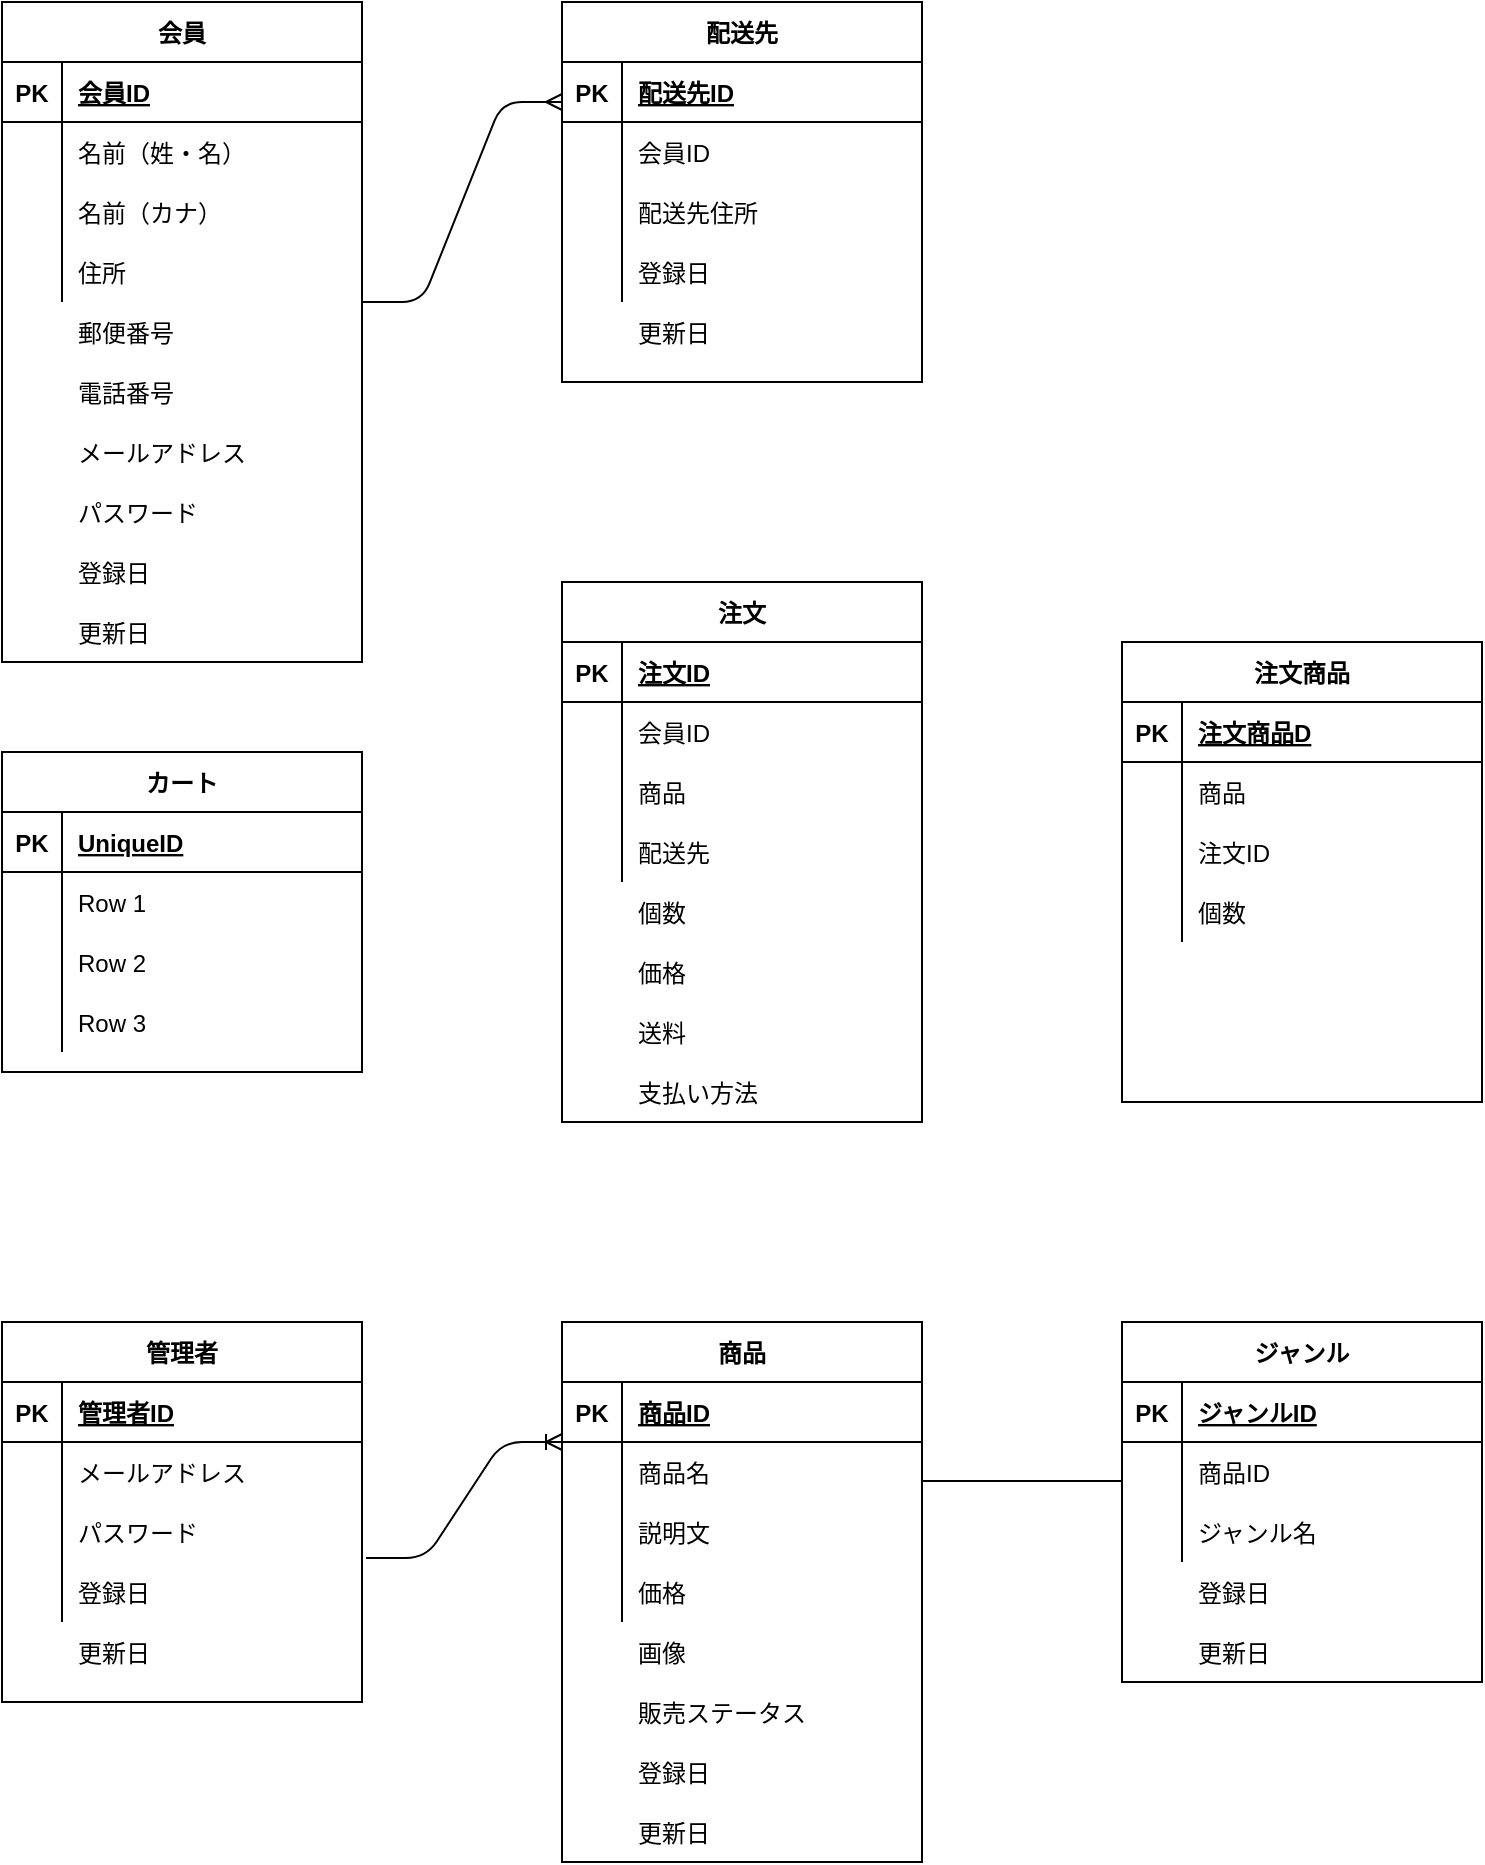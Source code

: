 <mxfile version="14.4.7" type="github">
  <diagram id="0xzwgnCEr1i7I_EWIB-r" name="ページ1">
    <mxGraphModel dx="743" dy="434" grid="1" gridSize="10" guides="1" tooltips="1" connect="1" arrows="1" fold="1" page="1" pageScale="1" pageWidth="827" pageHeight="1169" math="0" shadow="0">
      <root>
        <mxCell id="0" />
        <mxCell id="1" parent="0" />
        <mxCell id="xpiKYsI1_r9FF396CeuT-1" value="会員" style="shape=table;startSize=30;container=1;collapsible=1;childLayout=tableLayout;fixedRows=1;rowLines=0;fontStyle=1;align=center;resizeLast=1;" vertex="1" parent="1">
          <mxGeometry x="40" y="40" width="180" height="330" as="geometry" />
        </mxCell>
        <mxCell id="xpiKYsI1_r9FF396CeuT-2" value="" style="shape=partialRectangle;collapsible=0;dropTarget=0;pointerEvents=0;fillColor=none;top=0;left=0;bottom=1;right=0;points=[[0,0.5],[1,0.5]];portConstraint=eastwest;" vertex="1" parent="xpiKYsI1_r9FF396CeuT-1">
          <mxGeometry y="30" width="180" height="30" as="geometry" />
        </mxCell>
        <mxCell id="xpiKYsI1_r9FF396CeuT-3" value="PK" style="shape=partialRectangle;connectable=0;fillColor=none;top=0;left=0;bottom=0;right=0;fontStyle=1;overflow=hidden;" vertex="1" parent="xpiKYsI1_r9FF396CeuT-2">
          <mxGeometry width="30" height="30" as="geometry" />
        </mxCell>
        <mxCell id="xpiKYsI1_r9FF396CeuT-4" value="会員ID" style="shape=partialRectangle;connectable=0;fillColor=none;top=0;left=0;bottom=0;right=0;align=left;spacingLeft=6;fontStyle=5;overflow=hidden;" vertex="1" parent="xpiKYsI1_r9FF396CeuT-2">
          <mxGeometry x="30" width="150" height="30" as="geometry" />
        </mxCell>
        <mxCell id="xpiKYsI1_r9FF396CeuT-5" value="" style="shape=partialRectangle;collapsible=0;dropTarget=0;pointerEvents=0;fillColor=none;top=0;left=0;bottom=0;right=0;points=[[0,0.5],[1,0.5]];portConstraint=eastwest;" vertex="1" parent="xpiKYsI1_r9FF396CeuT-1">
          <mxGeometry y="60" width="180" height="30" as="geometry" />
        </mxCell>
        <mxCell id="xpiKYsI1_r9FF396CeuT-6" value="" style="shape=partialRectangle;connectable=0;fillColor=none;top=0;left=0;bottom=0;right=0;editable=1;overflow=hidden;" vertex="1" parent="xpiKYsI1_r9FF396CeuT-5">
          <mxGeometry width="30" height="30" as="geometry" />
        </mxCell>
        <mxCell id="xpiKYsI1_r9FF396CeuT-7" value="名前（姓・名）" style="shape=partialRectangle;connectable=0;fillColor=none;top=0;left=0;bottom=0;right=0;align=left;spacingLeft=6;overflow=hidden;" vertex="1" parent="xpiKYsI1_r9FF396CeuT-5">
          <mxGeometry x="30" width="150" height="30" as="geometry" />
        </mxCell>
        <mxCell id="xpiKYsI1_r9FF396CeuT-8" value="" style="shape=partialRectangle;collapsible=0;dropTarget=0;pointerEvents=0;fillColor=none;top=0;left=0;bottom=0;right=0;points=[[0,0.5],[1,0.5]];portConstraint=eastwest;" vertex="1" parent="xpiKYsI1_r9FF396CeuT-1">
          <mxGeometry y="90" width="180" height="30" as="geometry" />
        </mxCell>
        <mxCell id="xpiKYsI1_r9FF396CeuT-9" value="" style="shape=partialRectangle;connectable=0;fillColor=none;top=0;left=0;bottom=0;right=0;editable=1;overflow=hidden;" vertex="1" parent="xpiKYsI1_r9FF396CeuT-8">
          <mxGeometry width="30" height="30" as="geometry" />
        </mxCell>
        <mxCell id="xpiKYsI1_r9FF396CeuT-10" value="名前（カナ）" style="shape=partialRectangle;connectable=0;fillColor=none;top=0;left=0;bottom=0;right=0;align=left;spacingLeft=6;overflow=hidden;" vertex="1" parent="xpiKYsI1_r9FF396CeuT-8">
          <mxGeometry x="30" width="150" height="30" as="geometry" />
        </mxCell>
        <mxCell id="xpiKYsI1_r9FF396CeuT-11" value="" style="shape=partialRectangle;collapsible=0;dropTarget=0;pointerEvents=0;fillColor=none;top=0;left=0;bottom=0;right=0;points=[[0,0.5],[1,0.5]];portConstraint=eastwest;" vertex="1" parent="xpiKYsI1_r9FF396CeuT-1">
          <mxGeometry y="120" width="180" height="30" as="geometry" />
        </mxCell>
        <mxCell id="xpiKYsI1_r9FF396CeuT-12" value="" style="shape=partialRectangle;connectable=0;fillColor=none;top=0;left=0;bottom=0;right=0;editable=1;overflow=hidden;" vertex="1" parent="xpiKYsI1_r9FF396CeuT-11">
          <mxGeometry width="30" height="30" as="geometry" />
        </mxCell>
        <mxCell id="xpiKYsI1_r9FF396CeuT-13" value="住所" style="shape=partialRectangle;connectable=0;fillColor=none;top=0;left=0;bottom=0;right=0;align=left;spacingLeft=6;overflow=hidden;" vertex="1" parent="xpiKYsI1_r9FF396CeuT-11">
          <mxGeometry x="30" width="150" height="30" as="geometry" />
        </mxCell>
        <mxCell id="xpiKYsI1_r9FF396CeuT-14" value="配送先" style="shape=table;startSize=30;container=1;collapsible=1;childLayout=tableLayout;fixedRows=1;rowLines=0;fontStyle=1;align=center;resizeLast=1;" vertex="1" parent="1">
          <mxGeometry x="320" y="40" width="180" height="190" as="geometry" />
        </mxCell>
        <mxCell id="xpiKYsI1_r9FF396CeuT-15" value="" style="shape=partialRectangle;collapsible=0;dropTarget=0;pointerEvents=0;fillColor=none;top=0;left=0;bottom=1;right=0;points=[[0,0.5],[1,0.5]];portConstraint=eastwest;" vertex="1" parent="xpiKYsI1_r9FF396CeuT-14">
          <mxGeometry y="30" width="180" height="30" as="geometry" />
        </mxCell>
        <mxCell id="xpiKYsI1_r9FF396CeuT-16" value="PK" style="shape=partialRectangle;connectable=0;fillColor=none;top=0;left=0;bottom=0;right=0;fontStyle=1;overflow=hidden;" vertex="1" parent="xpiKYsI1_r9FF396CeuT-15">
          <mxGeometry width="30" height="30" as="geometry" />
        </mxCell>
        <mxCell id="xpiKYsI1_r9FF396CeuT-17" value="配送先ID" style="shape=partialRectangle;connectable=0;fillColor=none;top=0;left=0;bottom=0;right=0;align=left;spacingLeft=6;fontStyle=5;overflow=hidden;" vertex="1" parent="xpiKYsI1_r9FF396CeuT-15">
          <mxGeometry x="30" width="150" height="30" as="geometry" />
        </mxCell>
        <mxCell id="xpiKYsI1_r9FF396CeuT-18" value="" style="shape=partialRectangle;collapsible=0;dropTarget=0;pointerEvents=0;fillColor=none;top=0;left=0;bottom=0;right=0;points=[[0,0.5],[1,0.5]];portConstraint=eastwest;" vertex="1" parent="xpiKYsI1_r9FF396CeuT-14">
          <mxGeometry y="60" width="180" height="30" as="geometry" />
        </mxCell>
        <mxCell id="xpiKYsI1_r9FF396CeuT-19" value="" style="shape=partialRectangle;connectable=0;fillColor=none;top=0;left=0;bottom=0;right=0;editable=1;overflow=hidden;" vertex="1" parent="xpiKYsI1_r9FF396CeuT-18">
          <mxGeometry width="30" height="30" as="geometry" />
        </mxCell>
        <mxCell id="xpiKYsI1_r9FF396CeuT-20" value="" style="shape=partialRectangle;connectable=0;fillColor=none;top=0;left=0;bottom=0;right=0;align=left;spacingLeft=6;overflow=hidden;" vertex="1" parent="xpiKYsI1_r9FF396CeuT-18">
          <mxGeometry x="30" width="150" height="30" as="geometry" />
        </mxCell>
        <mxCell id="xpiKYsI1_r9FF396CeuT-21" value="" style="shape=partialRectangle;collapsible=0;dropTarget=0;pointerEvents=0;fillColor=none;top=0;left=0;bottom=0;right=0;points=[[0,0.5],[1,0.5]];portConstraint=eastwest;" vertex="1" parent="xpiKYsI1_r9FF396CeuT-14">
          <mxGeometry y="90" width="180" height="30" as="geometry" />
        </mxCell>
        <mxCell id="xpiKYsI1_r9FF396CeuT-22" value="" style="shape=partialRectangle;connectable=0;fillColor=none;top=0;left=0;bottom=0;right=0;editable=1;overflow=hidden;" vertex="1" parent="xpiKYsI1_r9FF396CeuT-21">
          <mxGeometry width="30" height="30" as="geometry" />
        </mxCell>
        <mxCell id="xpiKYsI1_r9FF396CeuT-23" value="配送先住所" style="shape=partialRectangle;connectable=0;fillColor=none;top=0;left=0;bottom=0;right=0;align=left;spacingLeft=6;overflow=hidden;" vertex="1" parent="xpiKYsI1_r9FF396CeuT-21">
          <mxGeometry x="30" width="150" height="30" as="geometry" />
        </mxCell>
        <mxCell id="xpiKYsI1_r9FF396CeuT-24" value="" style="shape=partialRectangle;collapsible=0;dropTarget=0;pointerEvents=0;fillColor=none;top=0;left=0;bottom=0;right=0;points=[[0,0.5],[1,0.5]];portConstraint=eastwest;" vertex="1" parent="xpiKYsI1_r9FF396CeuT-14">
          <mxGeometry y="120" width="180" height="30" as="geometry" />
        </mxCell>
        <mxCell id="xpiKYsI1_r9FF396CeuT-25" value="" style="shape=partialRectangle;connectable=0;fillColor=none;top=0;left=0;bottom=0;right=0;editable=1;overflow=hidden;" vertex="1" parent="xpiKYsI1_r9FF396CeuT-24">
          <mxGeometry width="30" height="30" as="geometry" />
        </mxCell>
        <mxCell id="xpiKYsI1_r9FF396CeuT-26" value="登録日" style="shape=partialRectangle;connectable=0;fillColor=none;top=0;left=0;bottom=0;right=0;align=left;spacingLeft=6;overflow=hidden;" vertex="1" parent="xpiKYsI1_r9FF396CeuT-24">
          <mxGeometry x="30" width="150" height="30" as="geometry" />
        </mxCell>
        <mxCell id="xpiKYsI1_r9FF396CeuT-32" value="注文" style="shape=table;startSize=30;container=1;collapsible=1;childLayout=tableLayout;fixedRows=1;rowLines=0;fontStyle=1;align=center;resizeLast=1;" vertex="1" parent="1">
          <mxGeometry x="320" y="330" width="180" height="270" as="geometry" />
        </mxCell>
        <mxCell id="xpiKYsI1_r9FF396CeuT-33" value="" style="shape=partialRectangle;collapsible=0;dropTarget=0;pointerEvents=0;fillColor=none;top=0;left=0;bottom=1;right=0;points=[[0,0.5],[1,0.5]];portConstraint=eastwest;" vertex="1" parent="xpiKYsI1_r9FF396CeuT-32">
          <mxGeometry y="30" width="180" height="30" as="geometry" />
        </mxCell>
        <mxCell id="xpiKYsI1_r9FF396CeuT-34" value="PK" style="shape=partialRectangle;connectable=0;fillColor=none;top=0;left=0;bottom=0;right=0;fontStyle=1;overflow=hidden;" vertex="1" parent="xpiKYsI1_r9FF396CeuT-33">
          <mxGeometry width="30" height="30" as="geometry" />
        </mxCell>
        <mxCell id="xpiKYsI1_r9FF396CeuT-35" value="注文ID" style="shape=partialRectangle;connectable=0;fillColor=none;top=0;left=0;bottom=0;right=0;align=left;spacingLeft=6;fontStyle=5;overflow=hidden;" vertex="1" parent="xpiKYsI1_r9FF396CeuT-33">
          <mxGeometry x="30" width="150" height="30" as="geometry" />
        </mxCell>
        <mxCell id="xpiKYsI1_r9FF396CeuT-36" value="" style="shape=partialRectangle;collapsible=0;dropTarget=0;pointerEvents=0;fillColor=none;top=0;left=0;bottom=0;right=0;points=[[0,0.5],[1,0.5]];portConstraint=eastwest;" vertex="1" parent="xpiKYsI1_r9FF396CeuT-32">
          <mxGeometry y="60" width="180" height="30" as="geometry" />
        </mxCell>
        <mxCell id="xpiKYsI1_r9FF396CeuT-37" value="" style="shape=partialRectangle;connectable=0;fillColor=none;top=0;left=0;bottom=0;right=0;editable=1;overflow=hidden;" vertex="1" parent="xpiKYsI1_r9FF396CeuT-36">
          <mxGeometry width="30" height="30" as="geometry" />
        </mxCell>
        <mxCell id="xpiKYsI1_r9FF396CeuT-38" value="会員ID" style="shape=partialRectangle;connectable=0;fillColor=none;top=0;left=0;bottom=0;right=0;align=left;spacingLeft=6;overflow=hidden;" vertex="1" parent="xpiKYsI1_r9FF396CeuT-36">
          <mxGeometry x="30" width="150" height="30" as="geometry" />
        </mxCell>
        <mxCell id="xpiKYsI1_r9FF396CeuT-39" value="" style="shape=partialRectangle;collapsible=0;dropTarget=0;pointerEvents=0;fillColor=none;top=0;left=0;bottom=0;right=0;points=[[0,0.5],[1,0.5]];portConstraint=eastwest;" vertex="1" parent="xpiKYsI1_r9FF396CeuT-32">
          <mxGeometry y="90" width="180" height="30" as="geometry" />
        </mxCell>
        <mxCell id="xpiKYsI1_r9FF396CeuT-40" value="" style="shape=partialRectangle;connectable=0;fillColor=none;top=0;left=0;bottom=0;right=0;editable=1;overflow=hidden;" vertex="1" parent="xpiKYsI1_r9FF396CeuT-39">
          <mxGeometry width="30" height="30" as="geometry" />
        </mxCell>
        <mxCell id="xpiKYsI1_r9FF396CeuT-41" value="商品" style="shape=partialRectangle;connectable=0;fillColor=none;top=0;left=0;bottom=0;right=0;align=left;spacingLeft=6;overflow=hidden;" vertex="1" parent="xpiKYsI1_r9FF396CeuT-39">
          <mxGeometry x="30" width="150" height="30" as="geometry" />
        </mxCell>
        <mxCell id="xpiKYsI1_r9FF396CeuT-42" value="" style="shape=partialRectangle;collapsible=0;dropTarget=0;pointerEvents=0;fillColor=none;top=0;left=0;bottom=0;right=0;points=[[0,0.5],[1,0.5]];portConstraint=eastwest;" vertex="1" parent="xpiKYsI1_r9FF396CeuT-32">
          <mxGeometry y="120" width="180" height="30" as="geometry" />
        </mxCell>
        <mxCell id="xpiKYsI1_r9FF396CeuT-43" value="" style="shape=partialRectangle;connectable=0;fillColor=none;top=0;left=0;bottom=0;right=0;editable=1;overflow=hidden;" vertex="1" parent="xpiKYsI1_r9FF396CeuT-42">
          <mxGeometry width="30" height="30" as="geometry" />
        </mxCell>
        <mxCell id="xpiKYsI1_r9FF396CeuT-44" value="配送先" style="shape=partialRectangle;connectable=0;fillColor=none;top=0;left=0;bottom=0;right=0;align=left;spacingLeft=6;overflow=hidden;" vertex="1" parent="xpiKYsI1_r9FF396CeuT-42">
          <mxGeometry x="30" width="150" height="30" as="geometry" />
        </mxCell>
        <mxCell id="xpiKYsI1_r9FF396CeuT-45" value="郵便番号" style="shape=partialRectangle;connectable=0;fillColor=none;top=0;left=0;bottom=0;right=0;align=left;spacingLeft=6;overflow=hidden;" vertex="1" parent="1">
          <mxGeometry x="70" y="190" width="150" height="30" as="geometry" />
        </mxCell>
        <mxCell id="xpiKYsI1_r9FF396CeuT-48" value="電話番号" style="shape=partialRectangle;connectable=0;fillColor=none;top=0;left=0;bottom=0;right=0;align=left;spacingLeft=6;overflow=hidden;" vertex="1" parent="1">
          <mxGeometry x="70" y="220" width="150" height="30" as="geometry" />
        </mxCell>
        <mxCell id="xpiKYsI1_r9FF396CeuT-49" value="メールアドレス" style="shape=partialRectangle;connectable=0;fillColor=none;top=0;left=0;bottom=0;right=0;align=left;spacingLeft=6;overflow=hidden;" vertex="1" parent="1">
          <mxGeometry x="70" y="250" width="150" height="30" as="geometry" />
        </mxCell>
        <mxCell id="xpiKYsI1_r9FF396CeuT-50" value="パスワード" style="shape=partialRectangle;connectable=0;fillColor=none;top=0;left=0;bottom=0;right=0;align=left;spacingLeft=6;overflow=hidden;" vertex="1" parent="1">
          <mxGeometry x="70" y="280" width="150" height="30" as="geometry" />
        </mxCell>
        <mxCell id="xpiKYsI1_r9FF396CeuT-51" value="" style="edgeStyle=entityRelationEdgeStyle;fontSize=12;html=1;endArrow=ERmany;" edge="1" parent="1">
          <mxGeometry width="100" height="100" relative="1" as="geometry">
            <mxPoint x="220" y="190" as="sourcePoint" />
            <mxPoint x="320" y="90" as="targetPoint" />
          </mxGeometry>
        </mxCell>
        <mxCell id="xpiKYsI1_r9FF396CeuT-52" value="管理者" style="shape=table;startSize=30;container=1;collapsible=1;childLayout=tableLayout;fixedRows=1;rowLines=0;fontStyle=1;align=center;resizeLast=1;" vertex="1" parent="1">
          <mxGeometry x="40" y="700" width="180" height="190" as="geometry" />
        </mxCell>
        <mxCell id="xpiKYsI1_r9FF396CeuT-53" value="" style="shape=partialRectangle;collapsible=0;dropTarget=0;pointerEvents=0;fillColor=none;top=0;left=0;bottom=1;right=0;points=[[0,0.5],[1,0.5]];portConstraint=eastwest;" vertex="1" parent="xpiKYsI1_r9FF396CeuT-52">
          <mxGeometry y="30" width="180" height="30" as="geometry" />
        </mxCell>
        <mxCell id="xpiKYsI1_r9FF396CeuT-54" value="PK" style="shape=partialRectangle;connectable=0;fillColor=none;top=0;left=0;bottom=0;right=0;fontStyle=1;overflow=hidden;" vertex="1" parent="xpiKYsI1_r9FF396CeuT-53">
          <mxGeometry width="30" height="30" as="geometry" />
        </mxCell>
        <mxCell id="xpiKYsI1_r9FF396CeuT-55" value="管理者ID" style="shape=partialRectangle;connectable=0;fillColor=none;top=0;left=0;bottom=0;right=0;align=left;spacingLeft=6;fontStyle=5;overflow=hidden;" vertex="1" parent="xpiKYsI1_r9FF396CeuT-53">
          <mxGeometry x="30" width="150" height="30" as="geometry" />
        </mxCell>
        <mxCell id="xpiKYsI1_r9FF396CeuT-56" value="" style="shape=partialRectangle;collapsible=0;dropTarget=0;pointerEvents=0;fillColor=none;top=0;left=0;bottom=0;right=0;points=[[0,0.5],[1,0.5]];portConstraint=eastwest;" vertex="1" parent="xpiKYsI1_r9FF396CeuT-52">
          <mxGeometry y="60" width="180" height="30" as="geometry" />
        </mxCell>
        <mxCell id="xpiKYsI1_r9FF396CeuT-57" value="" style="shape=partialRectangle;connectable=0;fillColor=none;top=0;left=0;bottom=0;right=0;editable=1;overflow=hidden;" vertex="1" parent="xpiKYsI1_r9FF396CeuT-56">
          <mxGeometry width="30" height="30" as="geometry" />
        </mxCell>
        <mxCell id="xpiKYsI1_r9FF396CeuT-58" value="メールアドレス" style="shape=partialRectangle;connectable=0;fillColor=none;top=0;left=0;bottom=0;right=0;align=left;spacingLeft=6;overflow=hidden;" vertex="1" parent="xpiKYsI1_r9FF396CeuT-56">
          <mxGeometry x="30" width="150" height="30" as="geometry" />
        </mxCell>
        <mxCell id="xpiKYsI1_r9FF396CeuT-59" value="" style="shape=partialRectangle;collapsible=0;dropTarget=0;pointerEvents=0;fillColor=none;top=0;left=0;bottom=0;right=0;points=[[0,0.5],[1,0.5]];portConstraint=eastwest;" vertex="1" parent="xpiKYsI1_r9FF396CeuT-52">
          <mxGeometry y="90" width="180" height="30" as="geometry" />
        </mxCell>
        <mxCell id="xpiKYsI1_r9FF396CeuT-60" value="" style="shape=partialRectangle;connectable=0;fillColor=none;top=0;left=0;bottom=0;right=0;editable=1;overflow=hidden;" vertex="1" parent="xpiKYsI1_r9FF396CeuT-59">
          <mxGeometry width="30" height="30" as="geometry" />
        </mxCell>
        <mxCell id="xpiKYsI1_r9FF396CeuT-61" value="パスワード" style="shape=partialRectangle;connectable=0;fillColor=none;top=0;left=0;bottom=0;right=0;align=left;spacingLeft=6;overflow=hidden;" vertex="1" parent="xpiKYsI1_r9FF396CeuT-59">
          <mxGeometry x="30" width="150" height="30" as="geometry" />
        </mxCell>
        <mxCell id="xpiKYsI1_r9FF396CeuT-62" value="" style="shape=partialRectangle;collapsible=0;dropTarget=0;pointerEvents=0;fillColor=none;top=0;left=0;bottom=0;right=0;points=[[0,0.5],[1,0.5]];portConstraint=eastwest;" vertex="1" parent="xpiKYsI1_r9FF396CeuT-52">
          <mxGeometry y="120" width="180" height="30" as="geometry" />
        </mxCell>
        <mxCell id="xpiKYsI1_r9FF396CeuT-63" value="" style="shape=partialRectangle;connectable=0;fillColor=none;top=0;left=0;bottom=0;right=0;editable=1;overflow=hidden;" vertex="1" parent="xpiKYsI1_r9FF396CeuT-62">
          <mxGeometry width="30" height="30" as="geometry" />
        </mxCell>
        <mxCell id="xpiKYsI1_r9FF396CeuT-64" value="登録日" style="shape=partialRectangle;connectable=0;fillColor=none;top=0;left=0;bottom=0;right=0;align=left;spacingLeft=6;overflow=hidden;" vertex="1" parent="xpiKYsI1_r9FF396CeuT-62">
          <mxGeometry x="30" width="150" height="30" as="geometry" />
        </mxCell>
        <mxCell id="xpiKYsI1_r9FF396CeuT-65" value="商品" style="shape=table;startSize=30;container=1;collapsible=1;childLayout=tableLayout;fixedRows=1;rowLines=0;fontStyle=1;align=center;resizeLast=1;" vertex="1" parent="1">
          <mxGeometry x="320" y="700" width="180" height="270" as="geometry" />
        </mxCell>
        <mxCell id="xpiKYsI1_r9FF396CeuT-66" value="" style="shape=partialRectangle;collapsible=0;dropTarget=0;pointerEvents=0;fillColor=none;top=0;left=0;bottom=1;right=0;points=[[0,0.5],[1,0.5]];portConstraint=eastwest;" vertex="1" parent="xpiKYsI1_r9FF396CeuT-65">
          <mxGeometry y="30" width="180" height="30" as="geometry" />
        </mxCell>
        <mxCell id="xpiKYsI1_r9FF396CeuT-67" value="PK" style="shape=partialRectangle;connectable=0;fillColor=none;top=0;left=0;bottom=0;right=0;fontStyle=1;overflow=hidden;" vertex="1" parent="xpiKYsI1_r9FF396CeuT-66">
          <mxGeometry width="30" height="30" as="geometry" />
        </mxCell>
        <mxCell id="xpiKYsI1_r9FF396CeuT-68" value="商品ID" style="shape=partialRectangle;connectable=0;fillColor=none;top=0;left=0;bottom=0;right=0;align=left;spacingLeft=6;fontStyle=5;overflow=hidden;" vertex="1" parent="xpiKYsI1_r9FF396CeuT-66">
          <mxGeometry x="30" width="150" height="30" as="geometry" />
        </mxCell>
        <mxCell id="xpiKYsI1_r9FF396CeuT-69" value="" style="shape=partialRectangle;collapsible=0;dropTarget=0;pointerEvents=0;fillColor=none;top=0;left=0;bottom=0;right=0;points=[[0,0.5],[1,0.5]];portConstraint=eastwest;" vertex="1" parent="xpiKYsI1_r9FF396CeuT-65">
          <mxGeometry y="60" width="180" height="30" as="geometry" />
        </mxCell>
        <mxCell id="xpiKYsI1_r9FF396CeuT-70" value="" style="shape=partialRectangle;connectable=0;fillColor=none;top=0;left=0;bottom=0;right=0;editable=1;overflow=hidden;" vertex="1" parent="xpiKYsI1_r9FF396CeuT-69">
          <mxGeometry width="30" height="30" as="geometry" />
        </mxCell>
        <mxCell id="xpiKYsI1_r9FF396CeuT-71" value="商品名" style="shape=partialRectangle;connectable=0;fillColor=none;top=0;left=0;bottom=0;right=0;align=left;spacingLeft=6;overflow=hidden;" vertex="1" parent="xpiKYsI1_r9FF396CeuT-69">
          <mxGeometry x="30" width="150" height="30" as="geometry" />
        </mxCell>
        <mxCell id="xpiKYsI1_r9FF396CeuT-72" value="" style="shape=partialRectangle;collapsible=0;dropTarget=0;pointerEvents=0;fillColor=none;top=0;left=0;bottom=0;right=0;points=[[0,0.5],[1,0.5]];portConstraint=eastwest;" vertex="1" parent="xpiKYsI1_r9FF396CeuT-65">
          <mxGeometry y="90" width="180" height="30" as="geometry" />
        </mxCell>
        <mxCell id="xpiKYsI1_r9FF396CeuT-73" value="" style="shape=partialRectangle;connectable=0;fillColor=none;top=0;left=0;bottom=0;right=0;editable=1;overflow=hidden;" vertex="1" parent="xpiKYsI1_r9FF396CeuT-72">
          <mxGeometry width="30" height="30" as="geometry" />
        </mxCell>
        <mxCell id="xpiKYsI1_r9FF396CeuT-74" value="説明文" style="shape=partialRectangle;connectable=0;fillColor=none;top=0;left=0;bottom=0;right=0;align=left;spacingLeft=6;overflow=hidden;" vertex="1" parent="xpiKYsI1_r9FF396CeuT-72">
          <mxGeometry x="30" width="150" height="30" as="geometry" />
        </mxCell>
        <mxCell id="xpiKYsI1_r9FF396CeuT-75" value="" style="shape=partialRectangle;collapsible=0;dropTarget=0;pointerEvents=0;fillColor=none;top=0;left=0;bottom=0;right=0;points=[[0,0.5],[1,0.5]];portConstraint=eastwest;" vertex="1" parent="xpiKYsI1_r9FF396CeuT-65">
          <mxGeometry y="120" width="180" height="30" as="geometry" />
        </mxCell>
        <mxCell id="xpiKYsI1_r9FF396CeuT-76" value="" style="shape=partialRectangle;connectable=0;fillColor=none;top=0;left=0;bottom=0;right=0;editable=1;overflow=hidden;" vertex="1" parent="xpiKYsI1_r9FF396CeuT-75">
          <mxGeometry width="30" height="30" as="geometry" />
        </mxCell>
        <mxCell id="xpiKYsI1_r9FF396CeuT-77" value="価格" style="shape=partialRectangle;connectable=0;fillColor=none;top=0;left=0;bottom=0;right=0;align=left;spacingLeft=6;overflow=hidden;" vertex="1" parent="xpiKYsI1_r9FF396CeuT-75">
          <mxGeometry x="30" width="150" height="30" as="geometry" />
        </mxCell>
        <mxCell id="xpiKYsI1_r9FF396CeuT-78" value="画像" style="shape=partialRectangle;connectable=0;fillColor=none;top=0;left=0;bottom=0;right=0;align=left;spacingLeft=6;overflow=hidden;" vertex="1" parent="1">
          <mxGeometry x="350" y="850" width="150" height="30" as="geometry" />
        </mxCell>
        <mxCell id="xpiKYsI1_r9FF396CeuT-80" value="販売ステータス" style="shape=partialRectangle;connectable=0;fillColor=none;top=0;left=0;bottom=0;right=0;align=left;spacingLeft=6;overflow=hidden;" vertex="1" parent="1">
          <mxGeometry x="350" y="880" width="150" height="30" as="geometry" />
        </mxCell>
        <mxCell id="xpiKYsI1_r9FF396CeuT-81" value="ジャンル" style="shape=table;startSize=30;container=1;collapsible=1;childLayout=tableLayout;fixedRows=1;rowLines=0;fontStyle=1;align=center;resizeLast=1;" vertex="1" parent="1">
          <mxGeometry x="600" y="700" width="180" height="180" as="geometry" />
        </mxCell>
        <mxCell id="xpiKYsI1_r9FF396CeuT-82" value="" style="shape=partialRectangle;collapsible=0;dropTarget=0;pointerEvents=0;fillColor=none;top=0;left=0;bottom=1;right=0;points=[[0,0.5],[1,0.5]];portConstraint=eastwest;" vertex="1" parent="xpiKYsI1_r9FF396CeuT-81">
          <mxGeometry y="30" width="180" height="30" as="geometry" />
        </mxCell>
        <mxCell id="xpiKYsI1_r9FF396CeuT-83" value="PK" style="shape=partialRectangle;connectable=0;fillColor=none;top=0;left=0;bottom=0;right=0;fontStyle=1;overflow=hidden;" vertex="1" parent="xpiKYsI1_r9FF396CeuT-82">
          <mxGeometry width="30" height="30" as="geometry" />
        </mxCell>
        <mxCell id="xpiKYsI1_r9FF396CeuT-84" value="ジャンルID" style="shape=partialRectangle;connectable=0;fillColor=none;top=0;left=0;bottom=0;right=0;align=left;spacingLeft=6;fontStyle=5;overflow=hidden;" vertex="1" parent="xpiKYsI1_r9FF396CeuT-82">
          <mxGeometry x="30" width="150" height="30" as="geometry" />
        </mxCell>
        <mxCell id="xpiKYsI1_r9FF396CeuT-85" value="" style="shape=partialRectangle;collapsible=0;dropTarget=0;pointerEvents=0;fillColor=none;top=0;left=0;bottom=0;right=0;points=[[0,0.5],[1,0.5]];portConstraint=eastwest;" vertex="1" parent="xpiKYsI1_r9FF396CeuT-81">
          <mxGeometry y="60" width="180" height="30" as="geometry" />
        </mxCell>
        <mxCell id="xpiKYsI1_r9FF396CeuT-86" value="" style="shape=partialRectangle;connectable=0;fillColor=none;top=0;left=0;bottom=0;right=0;editable=1;overflow=hidden;" vertex="1" parent="xpiKYsI1_r9FF396CeuT-85">
          <mxGeometry width="30" height="30" as="geometry" />
        </mxCell>
        <mxCell id="xpiKYsI1_r9FF396CeuT-87" value="商品ID" style="shape=partialRectangle;connectable=0;fillColor=none;top=0;left=0;bottom=0;right=0;align=left;spacingLeft=6;overflow=hidden;" vertex="1" parent="xpiKYsI1_r9FF396CeuT-85">
          <mxGeometry x="30" width="150" height="30" as="geometry" />
        </mxCell>
        <mxCell id="xpiKYsI1_r9FF396CeuT-88" value="" style="shape=partialRectangle;collapsible=0;dropTarget=0;pointerEvents=0;fillColor=none;top=0;left=0;bottom=0;right=0;points=[[0,0.5],[1,0.5]];portConstraint=eastwest;" vertex="1" parent="xpiKYsI1_r9FF396CeuT-81">
          <mxGeometry y="90" width="180" height="30" as="geometry" />
        </mxCell>
        <mxCell id="xpiKYsI1_r9FF396CeuT-89" value="" style="shape=partialRectangle;connectable=0;fillColor=none;top=0;left=0;bottom=0;right=0;editable=1;overflow=hidden;" vertex="1" parent="xpiKYsI1_r9FF396CeuT-88">
          <mxGeometry width="30" height="30" as="geometry" />
        </mxCell>
        <mxCell id="xpiKYsI1_r9FF396CeuT-90" value="ジャンル名" style="shape=partialRectangle;connectable=0;fillColor=none;top=0;left=0;bottom=0;right=0;align=left;spacingLeft=6;overflow=hidden;" vertex="1" parent="xpiKYsI1_r9FF396CeuT-88">
          <mxGeometry x="30" width="150" height="30" as="geometry" />
        </mxCell>
        <mxCell id="xpiKYsI1_r9FF396CeuT-94" value="" style="edgeStyle=entityRelationEdgeStyle;fontSize=12;html=1;endArrow=ERoneToMany;exitX=1.011;exitY=-0.067;exitDx=0;exitDy=0;exitPerimeter=0;" edge="1" parent="1" source="xpiKYsI1_r9FF396CeuT-62">
          <mxGeometry width="100" height="100" relative="1" as="geometry">
            <mxPoint x="230" y="820" as="sourcePoint" />
            <mxPoint x="320" y="760" as="targetPoint" />
          </mxGeometry>
        </mxCell>
        <mxCell id="xpiKYsI1_r9FF396CeuT-96" value="カート" style="shape=table;startSize=30;container=1;collapsible=1;childLayout=tableLayout;fixedRows=1;rowLines=0;fontStyle=1;align=center;resizeLast=1;" vertex="1" parent="1">
          <mxGeometry x="40" y="415" width="180" height="160" as="geometry" />
        </mxCell>
        <mxCell id="xpiKYsI1_r9FF396CeuT-97" value="" style="shape=partialRectangle;collapsible=0;dropTarget=0;pointerEvents=0;fillColor=none;top=0;left=0;bottom=1;right=0;points=[[0,0.5],[1,0.5]];portConstraint=eastwest;" vertex="1" parent="xpiKYsI1_r9FF396CeuT-96">
          <mxGeometry y="30" width="180" height="30" as="geometry" />
        </mxCell>
        <mxCell id="xpiKYsI1_r9FF396CeuT-98" value="PK" style="shape=partialRectangle;connectable=0;fillColor=none;top=0;left=0;bottom=0;right=0;fontStyle=1;overflow=hidden;" vertex="1" parent="xpiKYsI1_r9FF396CeuT-97">
          <mxGeometry width="30" height="30" as="geometry" />
        </mxCell>
        <mxCell id="xpiKYsI1_r9FF396CeuT-99" value="UniqueID" style="shape=partialRectangle;connectable=0;fillColor=none;top=0;left=0;bottom=0;right=0;align=left;spacingLeft=6;fontStyle=5;overflow=hidden;" vertex="1" parent="xpiKYsI1_r9FF396CeuT-97">
          <mxGeometry x="30" width="150" height="30" as="geometry" />
        </mxCell>
        <mxCell id="xpiKYsI1_r9FF396CeuT-100" value="" style="shape=partialRectangle;collapsible=0;dropTarget=0;pointerEvents=0;fillColor=none;top=0;left=0;bottom=0;right=0;points=[[0,0.5],[1,0.5]];portConstraint=eastwest;" vertex="1" parent="xpiKYsI1_r9FF396CeuT-96">
          <mxGeometry y="60" width="180" height="30" as="geometry" />
        </mxCell>
        <mxCell id="xpiKYsI1_r9FF396CeuT-101" value="" style="shape=partialRectangle;connectable=0;fillColor=none;top=0;left=0;bottom=0;right=0;editable=1;overflow=hidden;" vertex="1" parent="xpiKYsI1_r9FF396CeuT-100">
          <mxGeometry width="30" height="30" as="geometry" />
        </mxCell>
        <mxCell id="xpiKYsI1_r9FF396CeuT-102" value="Row 1" style="shape=partialRectangle;connectable=0;fillColor=none;top=0;left=0;bottom=0;right=0;align=left;spacingLeft=6;overflow=hidden;" vertex="1" parent="xpiKYsI1_r9FF396CeuT-100">
          <mxGeometry x="30" width="150" height="30" as="geometry" />
        </mxCell>
        <mxCell id="xpiKYsI1_r9FF396CeuT-103" value="" style="shape=partialRectangle;collapsible=0;dropTarget=0;pointerEvents=0;fillColor=none;top=0;left=0;bottom=0;right=0;points=[[0,0.5],[1,0.5]];portConstraint=eastwest;" vertex="1" parent="xpiKYsI1_r9FF396CeuT-96">
          <mxGeometry y="90" width="180" height="30" as="geometry" />
        </mxCell>
        <mxCell id="xpiKYsI1_r9FF396CeuT-104" value="" style="shape=partialRectangle;connectable=0;fillColor=none;top=0;left=0;bottom=0;right=0;editable=1;overflow=hidden;" vertex="1" parent="xpiKYsI1_r9FF396CeuT-103">
          <mxGeometry width="30" height="30" as="geometry" />
        </mxCell>
        <mxCell id="xpiKYsI1_r9FF396CeuT-105" value="Row 2" style="shape=partialRectangle;connectable=0;fillColor=none;top=0;left=0;bottom=0;right=0;align=left;spacingLeft=6;overflow=hidden;" vertex="1" parent="xpiKYsI1_r9FF396CeuT-103">
          <mxGeometry x="30" width="150" height="30" as="geometry" />
        </mxCell>
        <mxCell id="xpiKYsI1_r9FF396CeuT-106" value="" style="shape=partialRectangle;collapsible=0;dropTarget=0;pointerEvents=0;fillColor=none;top=0;left=0;bottom=0;right=0;points=[[0,0.5],[1,0.5]];portConstraint=eastwest;" vertex="1" parent="xpiKYsI1_r9FF396CeuT-96">
          <mxGeometry y="120" width="180" height="30" as="geometry" />
        </mxCell>
        <mxCell id="xpiKYsI1_r9FF396CeuT-107" value="" style="shape=partialRectangle;connectable=0;fillColor=none;top=0;left=0;bottom=0;right=0;editable=1;overflow=hidden;" vertex="1" parent="xpiKYsI1_r9FF396CeuT-106">
          <mxGeometry width="30" height="30" as="geometry" />
        </mxCell>
        <mxCell id="xpiKYsI1_r9FF396CeuT-108" value="Row 3" style="shape=partialRectangle;connectable=0;fillColor=none;top=0;left=0;bottom=0;right=0;align=left;spacingLeft=6;overflow=hidden;" vertex="1" parent="xpiKYsI1_r9FF396CeuT-106">
          <mxGeometry x="30" width="150" height="30" as="geometry" />
        </mxCell>
        <mxCell id="xpiKYsI1_r9FF396CeuT-109" value="会員ID" style="shape=partialRectangle;connectable=0;fillColor=none;top=0;left=0;bottom=0;right=0;align=left;spacingLeft=6;overflow=hidden;" vertex="1" parent="1">
          <mxGeometry x="350" y="100" width="150" height="30" as="geometry" />
        </mxCell>
        <mxCell id="xpiKYsI1_r9FF396CeuT-110" value="" style="endArrow=none;html=1;rounded=0;" edge="1" parent="1">
          <mxGeometry relative="1" as="geometry">
            <mxPoint x="500" y="779.5" as="sourcePoint" />
            <mxPoint x="600" y="779.5" as="targetPoint" />
          </mxGeometry>
        </mxCell>
        <mxCell id="xpiKYsI1_r9FF396CeuT-111" value="個数" style="shape=partialRectangle;connectable=0;fillColor=none;top=0;left=0;bottom=0;right=0;align=left;spacingLeft=6;overflow=hidden;" vertex="1" parent="1">
          <mxGeometry x="350" y="480" width="150" height="30" as="geometry" />
        </mxCell>
        <mxCell id="xpiKYsI1_r9FF396CeuT-112" value="価格" style="shape=partialRectangle;connectable=0;fillColor=none;top=0;left=0;bottom=0;right=0;align=left;spacingLeft=6;overflow=hidden;" vertex="1" parent="1">
          <mxGeometry x="350" y="510" width="150" height="30" as="geometry" />
        </mxCell>
        <mxCell id="xpiKYsI1_r9FF396CeuT-113" value="送料" style="shape=partialRectangle;connectable=0;fillColor=none;top=0;left=0;bottom=0;right=0;align=left;spacingLeft=6;overflow=hidden;" vertex="1" parent="1">
          <mxGeometry x="350" y="540" width="150" height="30" as="geometry" />
        </mxCell>
        <mxCell id="xpiKYsI1_r9FF396CeuT-114" value="更新日" style="shape=partialRectangle;connectable=0;fillColor=none;top=0;left=0;bottom=0;right=0;align=left;spacingLeft=6;overflow=hidden;" vertex="1" parent="1">
          <mxGeometry x="350" y="190" width="150" height="30" as="geometry" />
        </mxCell>
        <mxCell id="xpiKYsI1_r9FF396CeuT-115" value="登録日" style="shape=partialRectangle;connectable=0;fillColor=none;top=0;left=0;bottom=0;right=0;align=left;spacingLeft=6;overflow=hidden;" vertex="1" parent="1">
          <mxGeometry x="70" y="310" width="150" height="30" as="geometry" />
        </mxCell>
        <mxCell id="xpiKYsI1_r9FF396CeuT-116" value="更新日" style="shape=partialRectangle;connectable=0;fillColor=none;top=0;left=0;bottom=0;right=0;align=left;spacingLeft=6;overflow=hidden;" vertex="1" parent="1">
          <mxGeometry x="70" y="340" width="150" height="30" as="geometry" />
        </mxCell>
        <mxCell id="xpiKYsI1_r9FF396CeuT-121" value="登録日" style="shape=partialRectangle;connectable=0;fillColor=none;top=0;left=0;bottom=0;right=0;align=left;spacingLeft=6;overflow=hidden;" vertex="1" parent="1">
          <mxGeometry x="350" y="910" width="150" height="30" as="geometry" />
        </mxCell>
        <mxCell id="xpiKYsI1_r9FF396CeuT-122" value="更新日" style="shape=partialRectangle;connectable=0;fillColor=none;top=0;left=0;bottom=0;right=0;align=left;spacingLeft=6;overflow=hidden;" vertex="1" parent="1">
          <mxGeometry x="350" y="940" width="150" height="30" as="geometry" />
        </mxCell>
        <mxCell id="xpiKYsI1_r9FF396CeuT-123" value="登録日" style="shape=partialRectangle;connectable=0;fillColor=none;top=0;left=0;bottom=0;right=0;align=left;spacingLeft=6;overflow=hidden;" vertex="1" parent="1">
          <mxGeometry x="630" y="820" width="150" height="30" as="geometry" />
        </mxCell>
        <mxCell id="xpiKYsI1_r9FF396CeuT-124" value="更新日" style="shape=partialRectangle;connectable=0;fillColor=none;top=0;left=0;bottom=0;right=0;align=left;spacingLeft=6;overflow=hidden;" vertex="1" parent="1">
          <mxGeometry x="630" y="850" width="150" height="30" as="geometry" />
        </mxCell>
        <mxCell id="xpiKYsI1_r9FF396CeuT-125" value="更新日" style="shape=partialRectangle;connectable=0;fillColor=none;top=0;left=0;bottom=0;right=0;align=left;spacingLeft=6;overflow=hidden;" vertex="1" parent="1">
          <mxGeometry x="70" y="850" width="150" height="30" as="geometry" />
        </mxCell>
        <mxCell id="xpiKYsI1_r9FF396CeuT-126" value="注文商品" style="shape=table;startSize=30;container=1;collapsible=1;childLayout=tableLayout;fixedRows=1;rowLines=0;fontStyle=1;align=center;resizeLast=1;" vertex="1" parent="1">
          <mxGeometry x="600" y="360" width="180" height="230" as="geometry" />
        </mxCell>
        <mxCell id="xpiKYsI1_r9FF396CeuT-127" value="" style="shape=partialRectangle;collapsible=0;dropTarget=0;pointerEvents=0;fillColor=none;top=0;left=0;bottom=1;right=0;points=[[0,0.5],[1,0.5]];portConstraint=eastwest;" vertex="1" parent="xpiKYsI1_r9FF396CeuT-126">
          <mxGeometry y="30" width="180" height="30" as="geometry" />
        </mxCell>
        <mxCell id="xpiKYsI1_r9FF396CeuT-128" value="PK" style="shape=partialRectangle;connectable=0;fillColor=none;top=0;left=0;bottom=0;right=0;fontStyle=1;overflow=hidden;" vertex="1" parent="xpiKYsI1_r9FF396CeuT-127">
          <mxGeometry width="30" height="30" as="geometry" />
        </mxCell>
        <mxCell id="xpiKYsI1_r9FF396CeuT-129" value="注文商品D" style="shape=partialRectangle;connectable=0;fillColor=none;top=0;left=0;bottom=0;right=0;align=left;spacingLeft=6;fontStyle=5;overflow=hidden;" vertex="1" parent="xpiKYsI1_r9FF396CeuT-127">
          <mxGeometry x="30" width="150" height="30" as="geometry" />
        </mxCell>
        <mxCell id="xpiKYsI1_r9FF396CeuT-130" value="" style="shape=partialRectangle;collapsible=0;dropTarget=0;pointerEvents=0;fillColor=none;top=0;left=0;bottom=0;right=0;points=[[0,0.5],[1,0.5]];portConstraint=eastwest;" vertex="1" parent="xpiKYsI1_r9FF396CeuT-126">
          <mxGeometry y="60" width="180" height="30" as="geometry" />
        </mxCell>
        <mxCell id="xpiKYsI1_r9FF396CeuT-131" value="" style="shape=partialRectangle;connectable=0;fillColor=none;top=0;left=0;bottom=0;right=0;editable=1;overflow=hidden;" vertex="1" parent="xpiKYsI1_r9FF396CeuT-130">
          <mxGeometry width="30" height="30" as="geometry" />
        </mxCell>
        <mxCell id="xpiKYsI1_r9FF396CeuT-132" value="商品" style="shape=partialRectangle;connectable=0;fillColor=none;top=0;left=0;bottom=0;right=0;align=left;spacingLeft=6;overflow=hidden;" vertex="1" parent="xpiKYsI1_r9FF396CeuT-130">
          <mxGeometry x="30" width="150" height="30" as="geometry" />
        </mxCell>
        <mxCell id="xpiKYsI1_r9FF396CeuT-133" value="" style="shape=partialRectangle;collapsible=0;dropTarget=0;pointerEvents=0;fillColor=none;top=0;left=0;bottom=0;right=0;points=[[0,0.5],[1,0.5]];portConstraint=eastwest;" vertex="1" parent="xpiKYsI1_r9FF396CeuT-126">
          <mxGeometry y="90" width="180" height="30" as="geometry" />
        </mxCell>
        <mxCell id="xpiKYsI1_r9FF396CeuT-134" value="" style="shape=partialRectangle;connectable=0;fillColor=none;top=0;left=0;bottom=0;right=0;editable=1;overflow=hidden;" vertex="1" parent="xpiKYsI1_r9FF396CeuT-133">
          <mxGeometry width="30" height="30" as="geometry" />
        </mxCell>
        <mxCell id="xpiKYsI1_r9FF396CeuT-135" value="注文ID" style="shape=partialRectangle;connectable=0;fillColor=none;top=0;left=0;bottom=0;right=0;align=left;spacingLeft=6;overflow=hidden;" vertex="1" parent="xpiKYsI1_r9FF396CeuT-133">
          <mxGeometry x="30" width="150" height="30" as="geometry" />
        </mxCell>
        <mxCell id="xpiKYsI1_r9FF396CeuT-136" value="" style="shape=partialRectangle;collapsible=0;dropTarget=0;pointerEvents=0;fillColor=none;top=0;left=0;bottom=0;right=0;points=[[0,0.5],[1,0.5]];portConstraint=eastwest;" vertex="1" parent="xpiKYsI1_r9FF396CeuT-126">
          <mxGeometry y="120" width="180" height="30" as="geometry" />
        </mxCell>
        <mxCell id="xpiKYsI1_r9FF396CeuT-137" value="" style="shape=partialRectangle;connectable=0;fillColor=none;top=0;left=0;bottom=0;right=0;editable=1;overflow=hidden;" vertex="1" parent="xpiKYsI1_r9FF396CeuT-136">
          <mxGeometry width="30" height="30" as="geometry" />
        </mxCell>
        <mxCell id="xpiKYsI1_r9FF396CeuT-138" value="個数" style="shape=partialRectangle;connectable=0;fillColor=none;top=0;left=0;bottom=0;right=0;align=left;spacingLeft=6;overflow=hidden;" vertex="1" parent="xpiKYsI1_r9FF396CeuT-136">
          <mxGeometry x="30" width="150" height="30" as="geometry" />
        </mxCell>
        <mxCell id="xpiKYsI1_r9FF396CeuT-139" value="支払い方法" style="shape=partialRectangle;connectable=0;fillColor=none;top=0;left=0;bottom=0;right=0;align=left;spacingLeft=6;overflow=hidden;" vertex="1" parent="1">
          <mxGeometry x="350" y="570" width="150" height="30" as="geometry" />
        </mxCell>
      </root>
    </mxGraphModel>
  </diagram>
</mxfile>
